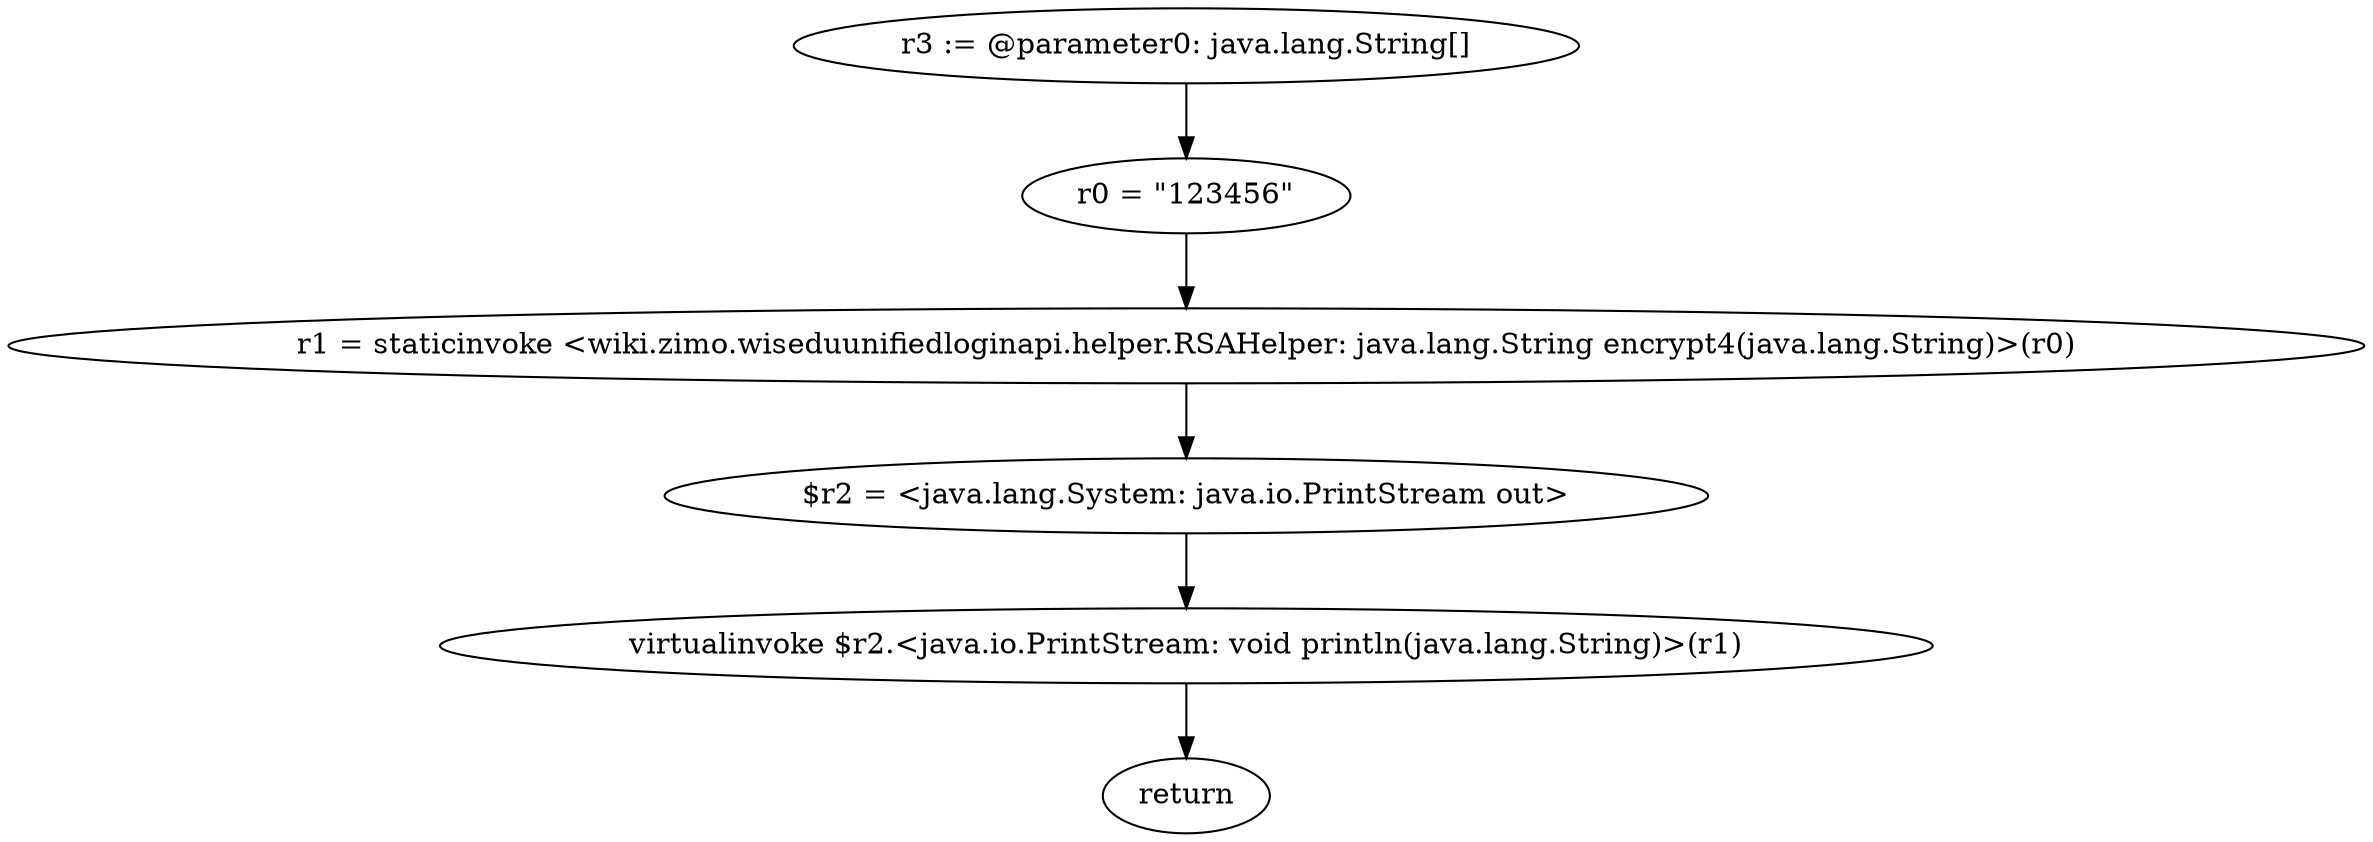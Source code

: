 digraph "unitGraph" {
    "r3 := @parameter0: java.lang.String[]"
    "r0 = \"123456\""
    "r1 = staticinvoke <wiki.zimo.wiseduunifiedloginapi.helper.RSAHelper: java.lang.String encrypt4(java.lang.String)>(r0)"
    "$r2 = <java.lang.System: java.io.PrintStream out>"
    "virtualinvoke $r2.<java.io.PrintStream: void println(java.lang.String)>(r1)"
    "return"
    "r3 := @parameter0: java.lang.String[]"->"r0 = \"123456\"";
    "r0 = \"123456\""->"r1 = staticinvoke <wiki.zimo.wiseduunifiedloginapi.helper.RSAHelper: java.lang.String encrypt4(java.lang.String)>(r0)";
    "r1 = staticinvoke <wiki.zimo.wiseduunifiedloginapi.helper.RSAHelper: java.lang.String encrypt4(java.lang.String)>(r0)"->"$r2 = <java.lang.System: java.io.PrintStream out>";
    "$r2 = <java.lang.System: java.io.PrintStream out>"->"virtualinvoke $r2.<java.io.PrintStream: void println(java.lang.String)>(r1)";
    "virtualinvoke $r2.<java.io.PrintStream: void println(java.lang.String)>(r1)"->"return";
}
